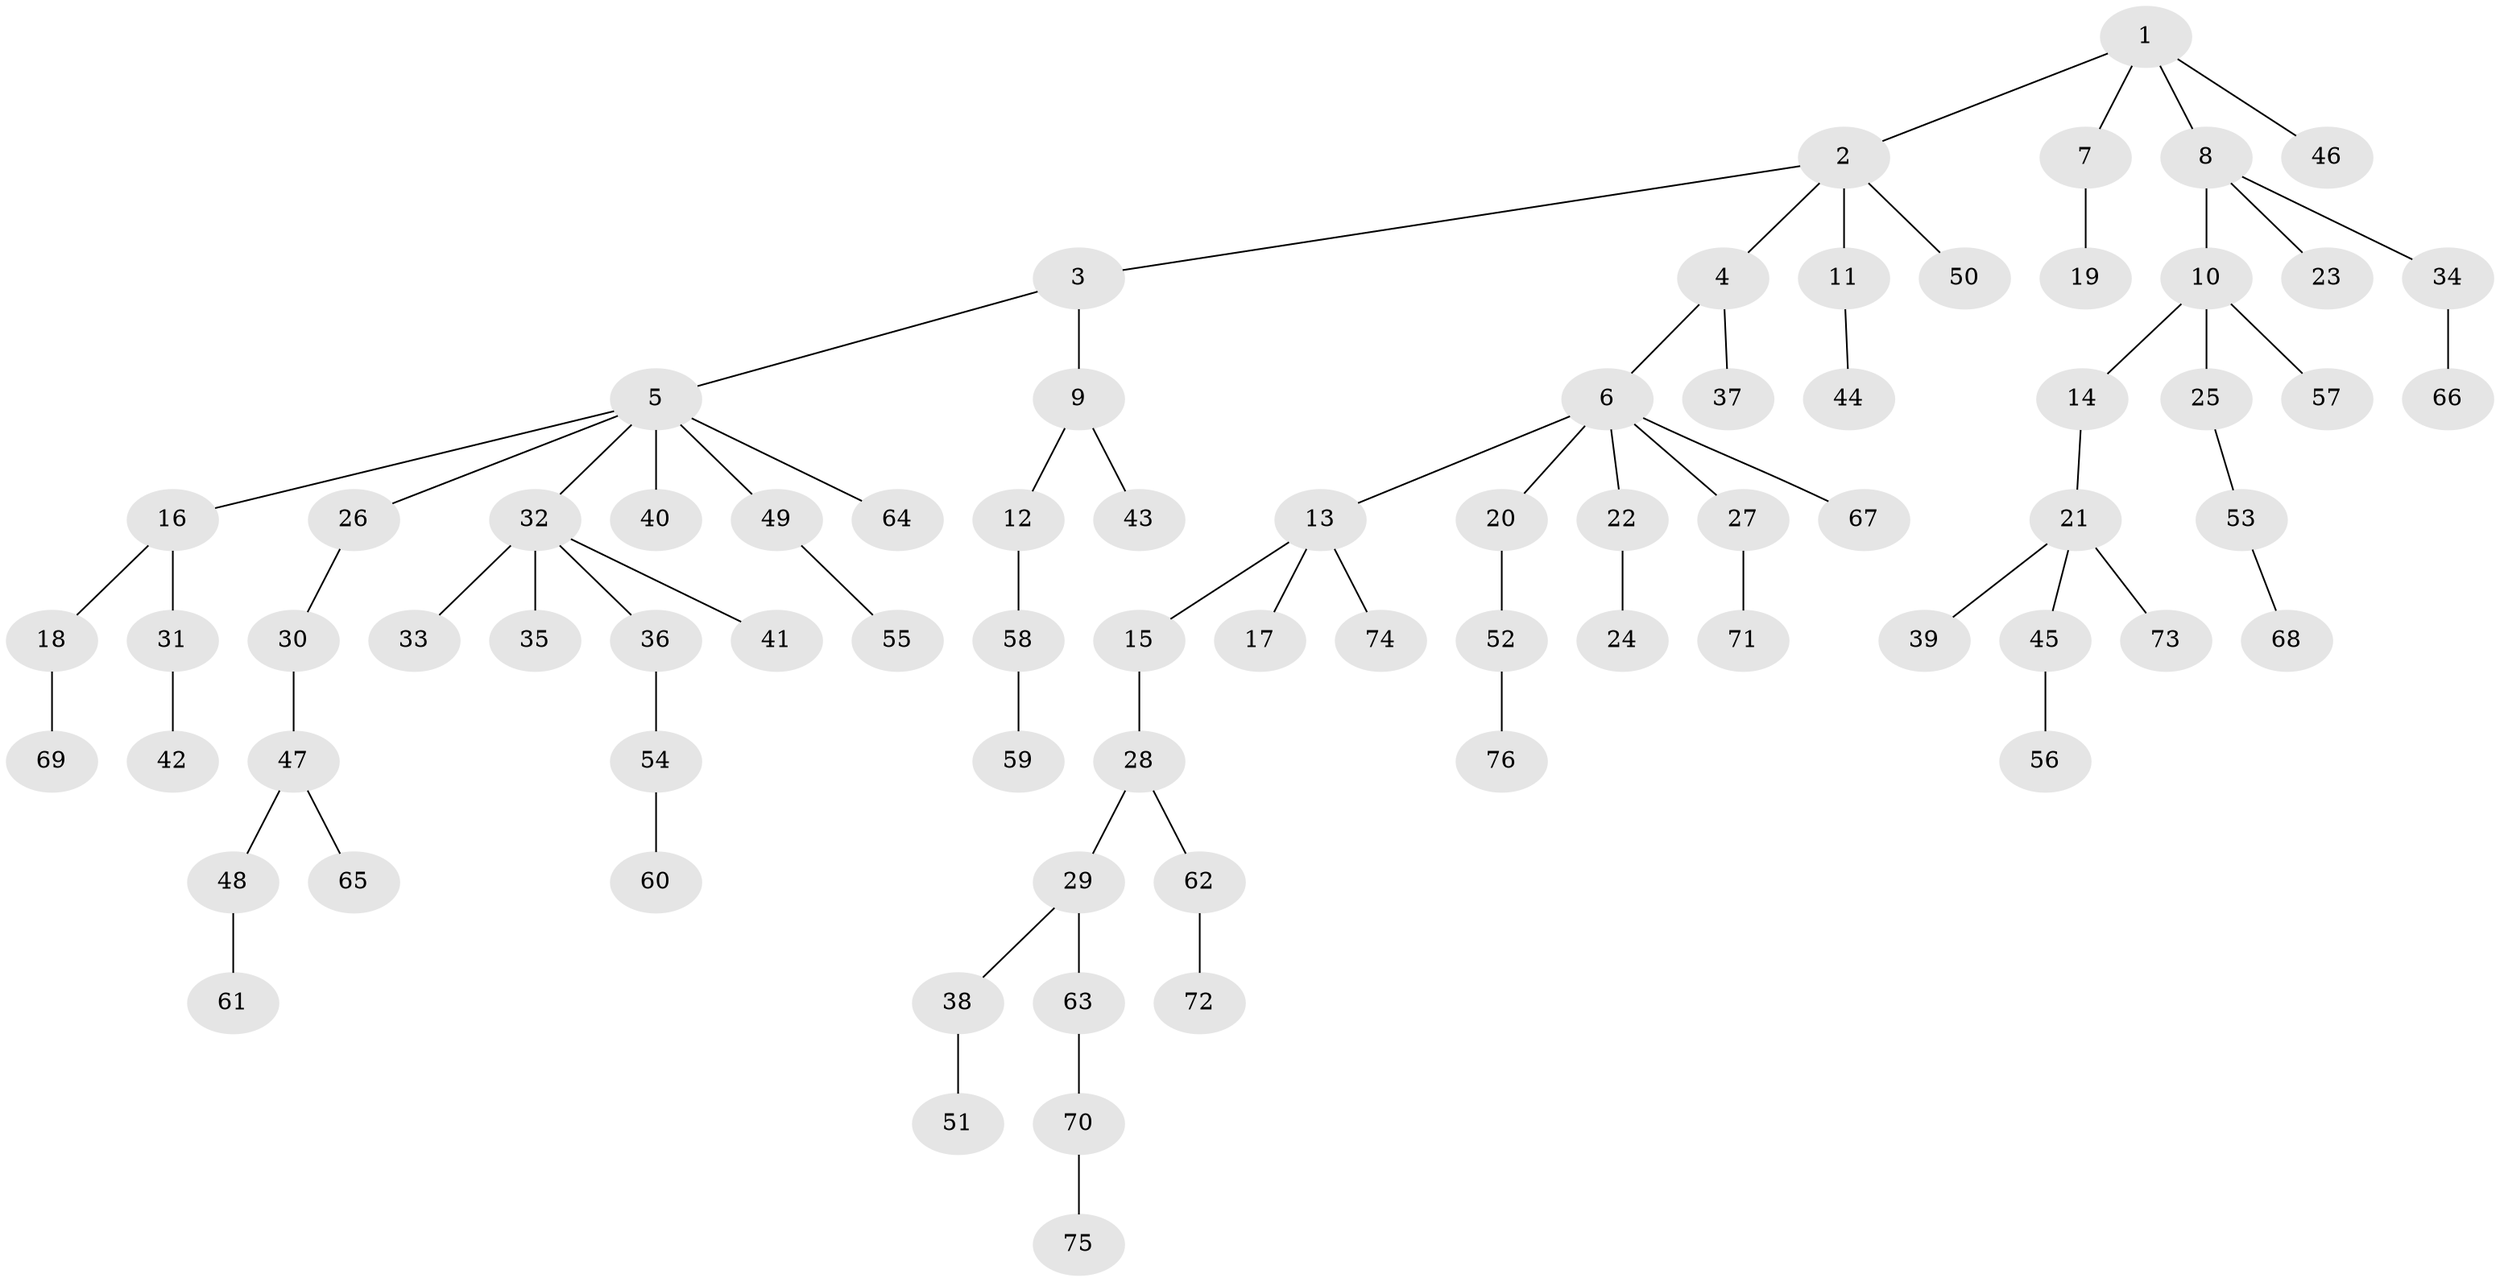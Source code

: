 // Generated by graph-tools (version 1.1) at 2025/02/03/09/25 03:02:22]
// undirected, 76 vertices, 75 edges
graph export_dot {
graph [start="1"]
  node [color=gray90,style=filled];
  1;
  2;
  3;
  4;
  5;
  6;
  7;
  8;
  9;
  10;
  11;
  12;
  13;
  14;
  15;
  16;
  17;
  18;
  19;
  20;
  21;
  22;
  23;
  24;
  25;
  26;
  27;
  28;
  29;
  30;
  31;
  32;
  33;
  34;
  35;
  36;
  37;
  38;
  39;
  40;
  41;
  42;
  43;
  44;
  45;
  46;
  47;
  48;
  49;
  50;
  51;
  52;
  53;
  54;
  55;
  56;
  57;
  58;
  59;
  60;
  61;
  62;
  63;
  64;
  65;
  66;
  67;
  68;
  69;
  70;
  71;
  72;
  73;
  74;
  75;
  76;
  1 -- 2;
  1 -- 7;
  1 -- 8;
  1 -- 46;
  2 -- 3;
  2 -- 4;
  2 -- 11;
  2 -- 50;
  3 -- 5;
  3 -- 9;
  4 -- 6;
  4 -- 37;
  5 -- 16;
  5 -- 26;
  5 -- 32;
  5 -- 40;
  5 -- 49;
  5 -- 64;
  6 -- 13;
  6 -- 20;
  6 -- 22;
  6 -- 27;
  6 -- 67;
  7 -- 19;
  8 -- 10;
  8 -- 23;
  8 -- 34;
  9 -- 12;
  9 -- 43;
  10 -- 14;
  10 -- 25;
  10 -- 57;
  11 -- 44;
  12 -- 58;
  13 -- 15;
  13 -- 17;
  13 -- 74;
  14 -- 21;
  15 -- 28;
  16 -- 18;
  16 -- 31;
  18 -- 69;
  20 -- 52;
  21 -- 39;
  21 -- 45;
  21 -- 73;
  22 -- 24;
  25 -- 53;
  26 -- 30;
  27 -- 71;
  28 -- 29;
  28 -- 62;
  29 -- 38;
  29 -- 63;
  30 -- 47;
  31 -- 42;
  32 -- 33;
  32 -- 35;
  32 -- 36;
  32 -- 41;
  34 -- 66;
  36 -- 54;
  38 -- 51;
  45 -- 56;
  47 -- 48;
  47 -- 65;
  48 -- 61;
  49 -- 55;
  52 -- 76;
  53 -- 68;
  54 -- 60;
  58 -- 59;
  62 -- 72;
  63 -- 70;
  70 -- 75;
}
